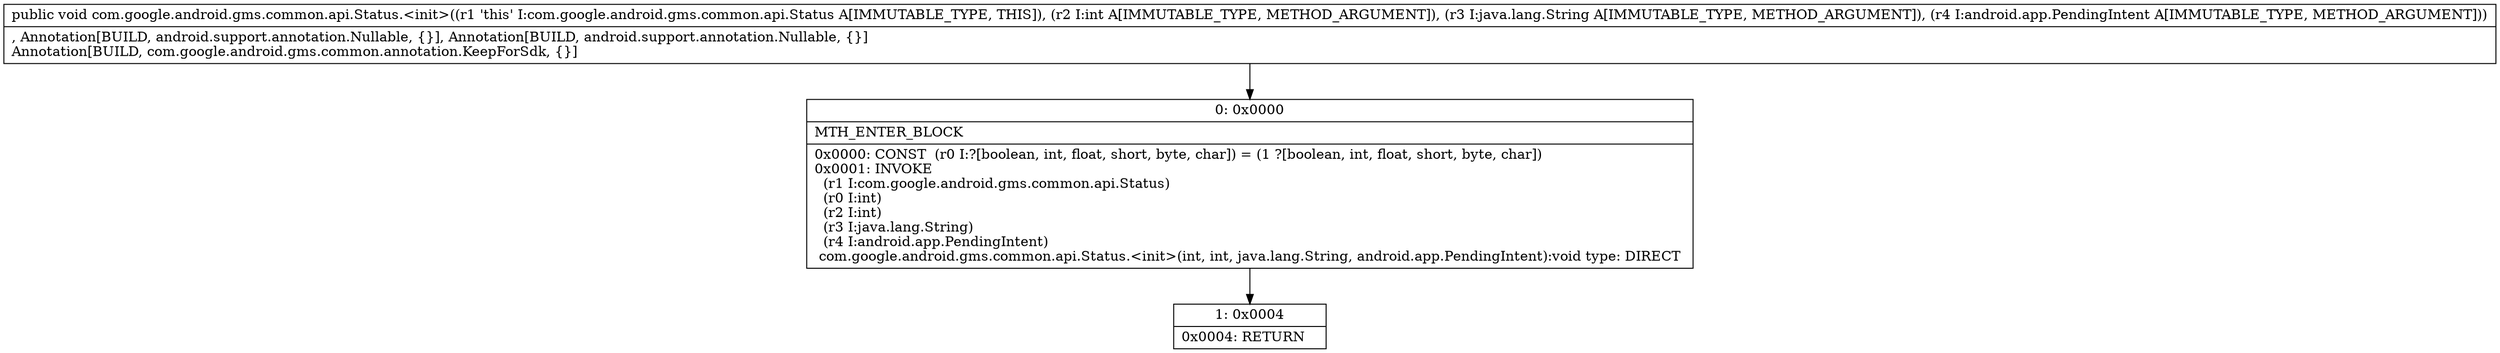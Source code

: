 digraph "CFG forcom.google.android.gms.common.api.Status.\<init\>(ILjava\/lang\/String;Landroid\/app\/PendingIntent;)V" {
Node_0 [shape=record,label="{0\:\ 0x0000|MTH_ENTER_BLOCK\l|0x0000: CONST  (r0 I:?[boolean, int, float, short, byte, char]) = (1 ?[boolean, int, float, short, byte, char]) \l0x0001: INVOKE  \l  (r1 I:com.google.android.gms.common.api.Status)\l  (r0 I:int)\l  (r2 I:int)\l  (r3 I:java.lang.String)\l  (r4 I:android.app.PendingIntent)\l com.google.android.gms.common.api.Status.\<init\>(int, int, java.lang.String, android.app.PendingIntent):void type: DIRECT \l}"];
Node_1 [shape=record,label="{1\:\ 0x0004|0x0004: RETURN   \l}"];
MethodNode[shape=record,label="{public void com.google.android.gms.common.api.Status.\<init\>((r1 'this' I:com.google.android.gms.common.api.Status A[IMMUTABLE_TYPE, THIS]), (r2 I:int A[IMMUTABLE_TYPE, METHOD_ARGUMENT]), (r3 I:java.lang.String A[IMMUTABLE_TYPE, METHOD_ARGUMENT]), (r4 I:android.app.PendingIntent A[IMMUTABLE_TYPE, METHOD_ARGUMENT]))  | , Annotation[BUILD, android.support.annotation.Nullable, \{\}], Annotation[BUILD, android.support.annotation.Nullable, \{\}]\lAnnotation[BUILD, com.google.android.gms.common.annotation.KeepForSdk, \{\}]\l}"];
MethodNode -> Node_0;
Node_0 -> Node_1;
}

